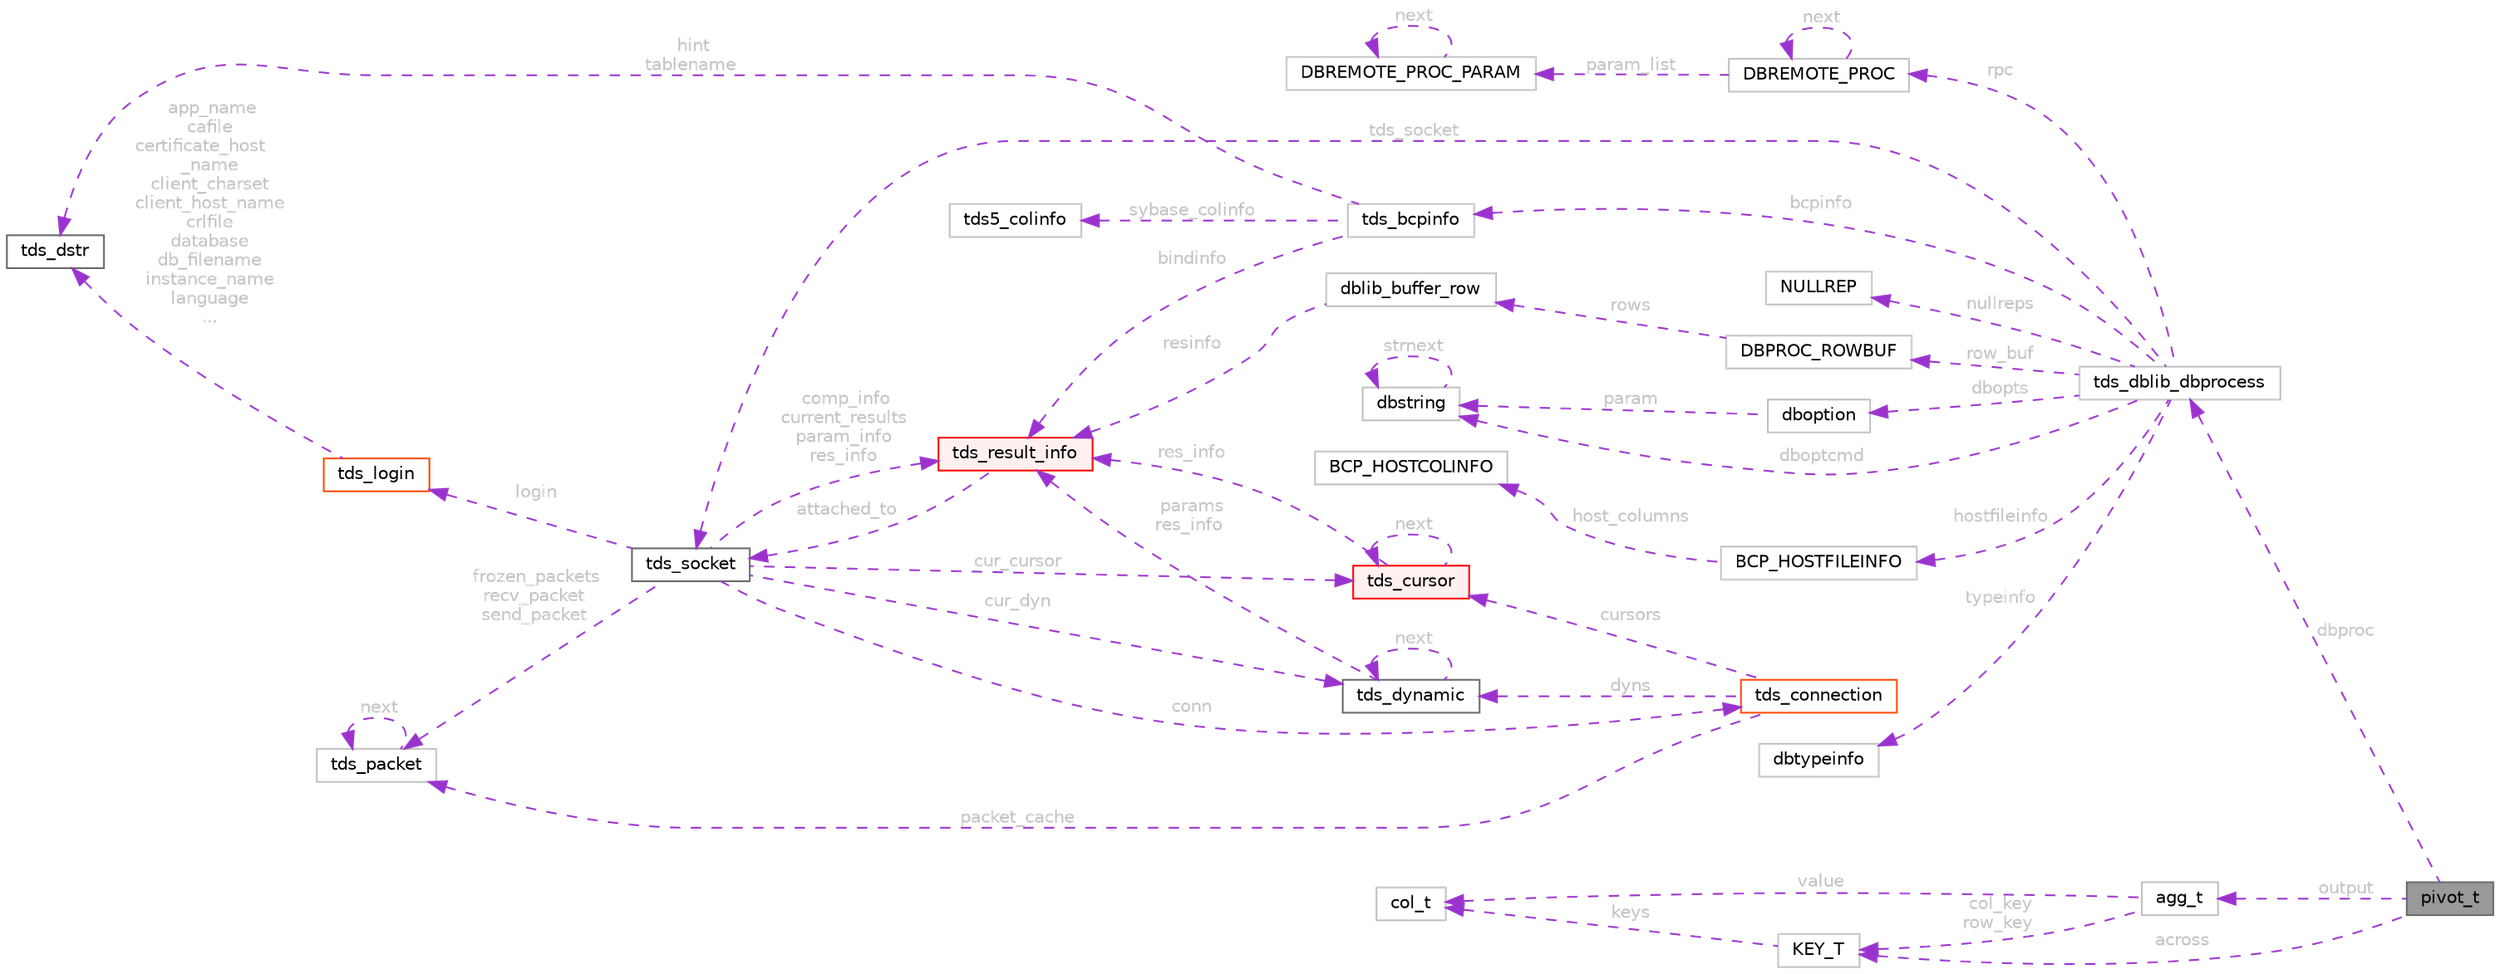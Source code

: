 digraph "pivot_t"
{
 // LATEX_PDF_SIZE
  bgcolor="transparent";
  edge [fontname=Helvetica,fontsize=10,labelfontname=Helvetica,labelfontsize=10];
  node [fontname=Helvetica,fontsize=10,shape=box,height=0.2,width=0.4];
  rankdir="LR";
  Node1 [id="Node000001",label="pivot_t",height=0.2,width=0.4,color="gray40", fillcolor="grey60", style="filled", fontcolor="black",tooltip=" "];
  Node2 -> Node1 [id="edge1_Node000001_Node000002",dir="back",color="darkorchid3",style="dashed",tooltip=" ",label=" dbproc",fontcolor="grey" ];
  Node2 [id="Node000002",label="tds_dblib_dbprocess",height=0.2,width=0.4,color="grey75", fillcolor="white", style="filled",URL="$a01010.html",tooltip=" "];
  Node3 -> Node2 [id="edge2_Node000002_Node000003",dir="back",color="darkorchid3",style="dashed",tooltip=" ",label=" tds_socket",fontcolor="grey" ];
  Node3 [id="Node000003",label="tds_socket",height=0.2,width=0.4,color="gray40", fillcolor="white", style="filled",URL="$a01310.html",tooltip="Information for a server connection."];
  Node4 -> Node3 [id="edge3_Node000003_Node000004",dir="back",color="darkorchid3",style="dashed",tooltip=" ",label=" conn",fontcolor="grey" ];
  Node4 [id="Node000004",label="tds_connection",height=0.2,width=0.4,color="orangered", fillcolor="white", style="filled",URL="$a01306.html",tooltip=" "];
  Node9 -> Node4 [id="edge4_Node000004_Node000009",dir="back",color="darkorchid3",style="dashed",tooltip=" ",label=" cursors",fontcolor="grey" ];
  Node9 [id="Node000009",label="tds_cursor",height=0.2,width=0.4,color="red", fillcolor="#FFF0F0", style="filled",URL="$a01274.html",tooltip="Holds information about a cursor."];
  Node9 -> Node9 [id="edge5_Node000009_Node000009",dir="back",color="darkorchid3",style="dashed",tooltip=" ",label=" next",fontcolor="grey" ];
  Node11 -> Node9 [id="edge6_Node000009_Node000011",dir="back",color="darkorchid3",style="dashed",tooltip=" ",label=" res_info",fontcolor="grey" ];
  Node11 [id="Node000011",label="tds_result_info",height=0.2,width=0.4,color="red", fillcolor="#FFF0F0", style="filled",URL="$a01258.html",tooltip="Hold information for any results."];
  Node3 -> Node11 [id="edge7_Node000011_Node000003",dir="back",color="darkorchid3",style="dashed",tooltip=" ",label=" attached_to",fontcolor="grey" ];
  Node20 -> Node4 [id="edge8_Node000004_Node000020",dir="back",color="darkorchid3",style="dashed",tooltip=" ",label=" dyns",fontcolor="grey" ];
  Node20 [id="Node000020",label="tds_dynamic",height=0.2,width=0.4,color="gray40", fillcolor="white", style="filled",URL="$a01282.html",tooltip="Holds information for a dynamic (also called prepared) query."];
  Node20 -> Node20 [id="edge9_Node000020_Node000020",dir="back",color="darkorchid3",style="dashed",tooltip=" ",label=" next",fontcolor="grey" ];
  Node11 -> Node20 [id="edge10_Node000020_Node000011",dir="back",color="darkorchid3",style="dashed",tooltip=" ",label=" params\nres_info",fontcolor="grey" ];
  Node23 -> Node4 [id="edge11_Node000004_Node000023",dir="back",color="darkorchid3",style="dashed",tooltip=" ",label=" packet_cache",fontcolor="grey" ];
  Node23 [id="Node000023",label="tds_packet",height=0.2,width=0.4,color="grey75", fillcolor="white", style="filled",URL="$a01298.html",tooltip=" "];
  Node23 -> Node23 [id="edge12_Node000023_Node000023",dir="back",color="darkorchid3",style="dashed",tooltip=" ",label=" next",fontcolor="grey" ];
  Node23 -> Node3 [id="edge13_Node000003_Node000023",dir="back",color="darkorchid3",style="dashed",tooltip=" ",label=" frozen_packets\nrecv_packet\nsend_packet",fontcolor="grey" ];
  Node11 -> Node3 [id="edge14_Node000003_Node000011",dir="back",color="darkorchid3",style="dashed",tooltip=" ",label=" comp_info\ncurrent_results\nparam_info\nres_info",fontcolor="grey" ];
  Node9 -> Node3 [id="edge15_Node000003_Node000009",dir="back",color="darkorchid3",style="dashed",tooltip=" ",label=" cur_cursor",fontcolor="grey" ];
  Node20 -> Node3 [id="edge16_Node000003_Node000020",dir="back",color="darkorchid3",style="dashed",tooltip=" ",label=" cur_dyn",fontcolor="grey" ];
  Node25 -> Node3 [id="edge17_Node000003_Node000025",dir="back",color="darkorchid3",style="dashed",tooltip=" ",label=" login",fontcolor="grey" ];
  Node25 [id="Node000025",label="tds_login",height=0.2,width=0.4,color="orangered", fillcolor="white", style="filled",URL="$a01218.html",tooltip=" "];
  Node18 -> Node25 [id="edge18_Node000025_Node000018",dir="back",color="darkorchid3",style="dashed",tooltip=" ",label=" app_name\ncafile\ncertificate_host\l_name\nclient_charset\nclient_host_name\ncrlfile\ndatabase\ndb_filename\ninstance_name\nlanguage\n...",fontcolor="grey" ];
  Node18 [id="Node000018",label="tds_dstr",height=0.2,width=0.4,color="gray40", fillcolor="white", style="filled",URL="$a01374.html",tooltip="Structure to hold a string."];
  Node26 -> Node2 [id="edge19_Node000002_Node000026",dir="back",color="darkorchid3",style="dashed",tooltip=" ",label=" row_buf",fontcolor="grey" ];
  Node26 [id="Node000026",label="DBPROC_ROWBUF",height=0.2,width=0.4,color="grey75", fillcolor="white", style="filled",URL="$a00982.html",tooltip=" "];
  Node27 -> Node26 [id="edge20_Node000026_Node000027",dir="back",color="darkorchid3",style="dashed",tooltip=" ",label=" rows",fontcolor="grey" ];
  Node27 [id="Node000027",label="dblib_buffer_row",height=0.2,width=0.4,color="grey75", fillcolor="white", style="filled",URL="$a00646.html",tooltip=" "];
  Node11 -> Node27 [id="edge21_Node000027_Node000011",dir="back",color="darkorchid3",style="dashed",tooltip=" ",label=" resinfo",fontcolor="grey" ];
  Node28 -> Node2 [id="edge22_Node000002_Node000028",dir="back",color="darkorchid3",style="dashed",tooltip=" ",label=" typeinfo",fontcolor="grey" ];
  Node28 [id="Node000028",label="dbtypeinfo",height=0.2,width=0.4,color="grey75", fillcolor="white", style="filled",URL="$a01418.html",tooltip=" "];
  Node29 -> Node2 [id="edge23_Node000002_Node000029",dir="back",color="darkorchid3",style="dashed",tooltip=" ",label=" dbopts",fontcolor="grey" ];
  Node29 [id="Node000029",label="dboption",height=0.2,width=0.4,color="grey75", fillcolor="white", style="filled",URL="$a01002.html",tooltip=" "];
  Node30 -> Node29 [id="edge24_Node000029_Node000030",dir="back",color="darkorchid3",style="dashed",tooltip=" ",label=" param",fontcolor="grey" ];
  Node30 [id="Node000030",label="dbstring",height=0.2,width=0.4,color="grey75", fillcolor="white", style="filled",URL="$a01422.html",tooltip=" "];
  Node30 -> Node30 [id="edge25_Node000030_Node000030",dir="back",color="darkorchid3",style="dashed",tooltip=" ",label=" strnext",fontcolor="grey" ];
  Node30 -> Node2 [id="edge26_Node000002_Node000030",dir="back",color="darkorchid3",style="dashed",tooltip=" ",label=" dboptcmd",fontcolor="grey" ];
  Node31 -> Node2 [id="edge27_Node000002_Node000031",dir="back",color="darkorchid3",style="dashed",tooltip=" ",label=" hostfileinfo",fontcolor="grey" ];
  Node31 [id="Node000031",label="BCP_HOSTFILEINFO",height=0.2,width=0.4,color="grey75", fillcolor="white", style="filled",URL="$a00990.html",tooltip=" "];
  Node32 -> Node31 [id="edge28_Node000031_Node000032",dir="back",color="darkorchid3",style="dashed",tooltip=" ",label=" host_columns",fontcolor="grey" ];
  Node32 [id="Node000032",label="BCP_HOSTCOLINFO",height=0.2,width=0.4,color="grey75", fillcolor="white", style="filled",URL="$a00986.html",tooltip=" "];
  Node33 -> Node2 [id="edge29_Node000002_Node000033",dir="back",color="darkorchid3",style="dashed",tooltip=" ",label=" bcpinfo",fontcolor="grey" ];
  Node33 [id="Node000033",label="tds_bcpinfo",height=0.2,width=0.4,color="grey75", fillcolor="white", style="filled",URL="$a01334.html",tooltip=" "];
  Node18 -> Node33 [id="edge30_Node000033_Node000018",dir="back",color="darkorchid3",style="dashed",tooltip=" ",label=" hint\ntablename",fontcolor="grey" ];
  Node11 -> Node33 [id="edge31_Node000033_Node000011",dir="back",color="darkorchid3",style="dashed",tooltip=" ",label=" bindinfo",fontcolor="grey" ];
  Node34 -> Node33 [id="edge32_Node000033_Node000034",dir="back",color="darkorchid3",style="dashed",tooltip=" ",label=" sybase_colinfo",fontcolor="grey" ];
  Node34 [id="Node000034",label="tds5_colinfo",height=0.2,width=0.4,color="grey75", fillcolor="white", style="filled",URL="$a01330.html",tooltip=" "];
  Node35 -> Node2 [id="edge33_Node000002_Node000035",dir="back",color="darkorchid3",style="dashed",tooltip=" ",label=" rpc",fontcolor="grey" ];
  Node35 [id="Node000035",label="DBREMOTE_PROC",height=0.2,width=0.4,color="grey75", fillcolor="white", style="filled",URL="$a00998.html",tooltip=" "];
  Node35 -> Node35 [id="edge34_Node000035_Node000035",dir="back",color="darkorchid3",style="dashed",tooltip=" ",label=" next",fontcolor="grey" ];
  Node36 -> Node35 [id="edge35_Node000035_Node000036",dir="back",color="darkorchid3",style="dashed",tooltip=" ",label=" param_list",fontcolor="grey" ];
  Node36 [id="Node000036",label="DBREMOTE_PROC_PARAM",height=0.2,width=0.4,color="grey75", fillcolor="white", style="filled",URL="$a00994.html",tooltip=" "];
  Node36 -> Node36 [id="edge36_Node000036_Node000036",dir="back",color="darkorchid3",style="dashed",tooltip=" ",label=" next",fontcolor="grey" ];
  Node37 -> Node2 [id="edge37_Node000002_Node000037",dir="back",color="darkorchid3",style="dashed",tooltip=" ",label=" nullreps",fontcolor="grey" ];
  Node37 [id="Node000037",label="NULLREP",height=0.2,width=0.4,color="grey75", fillcolor="white", style="filled",URL="$a01006.html",tooltip=" "];
  Node38 -> Node1 [id="edge38_Node000001_Node000038",dir="back",color="darkorchid3",style="dashed",tooltip=" ",label=" output",fontcolor="grey" ];
  Node38 [id="Node000038",label="agg_t",height=0.2,width=0.4,color="grey75", fillcolor="white", style="filled",URL="$a00666.html",tooltip=" "];
  Node39 -> Node38 [id="edge39_Node000038_Node000039",dir="back",color="darkorchid3",style="dashed",tooltip=" ",label=" col_key\nrow_key",fontcolor="grey" ];
  Node39 [id="Node000039",label="KEY_T",height=0.2,width=0.4,color="grey75", fillcolor="white", style="filled",URL="$a00610.html",tooltip=" "];
  Node40 -> Node39 [id="edge40_Node000039_Node000040",dir="back",color="darkorchid3",style="dashed",tooltip=" ",label=" keys",fontcolor="grey" ];
  Node40 [id="Node000040",label="col_t",height=0.2,width=0.4,color="grey75", fillcolor="white", style="filled",URL="$a00658.html",tooltip=" "];
  Node40 -> Node38 [id="edge41_Node000038_Node000040",dir="back",color="darkorchid3",style="dashed",tooltip=" ",label=" value",fontcolor="grey" ];
  Node39 -> Node1 [id="edge42_Node000001_Node000039",dir="back",color="darkorchid3",style="dashed",tooltip=" ",label=" across",fontcolor="grey" ];
}
